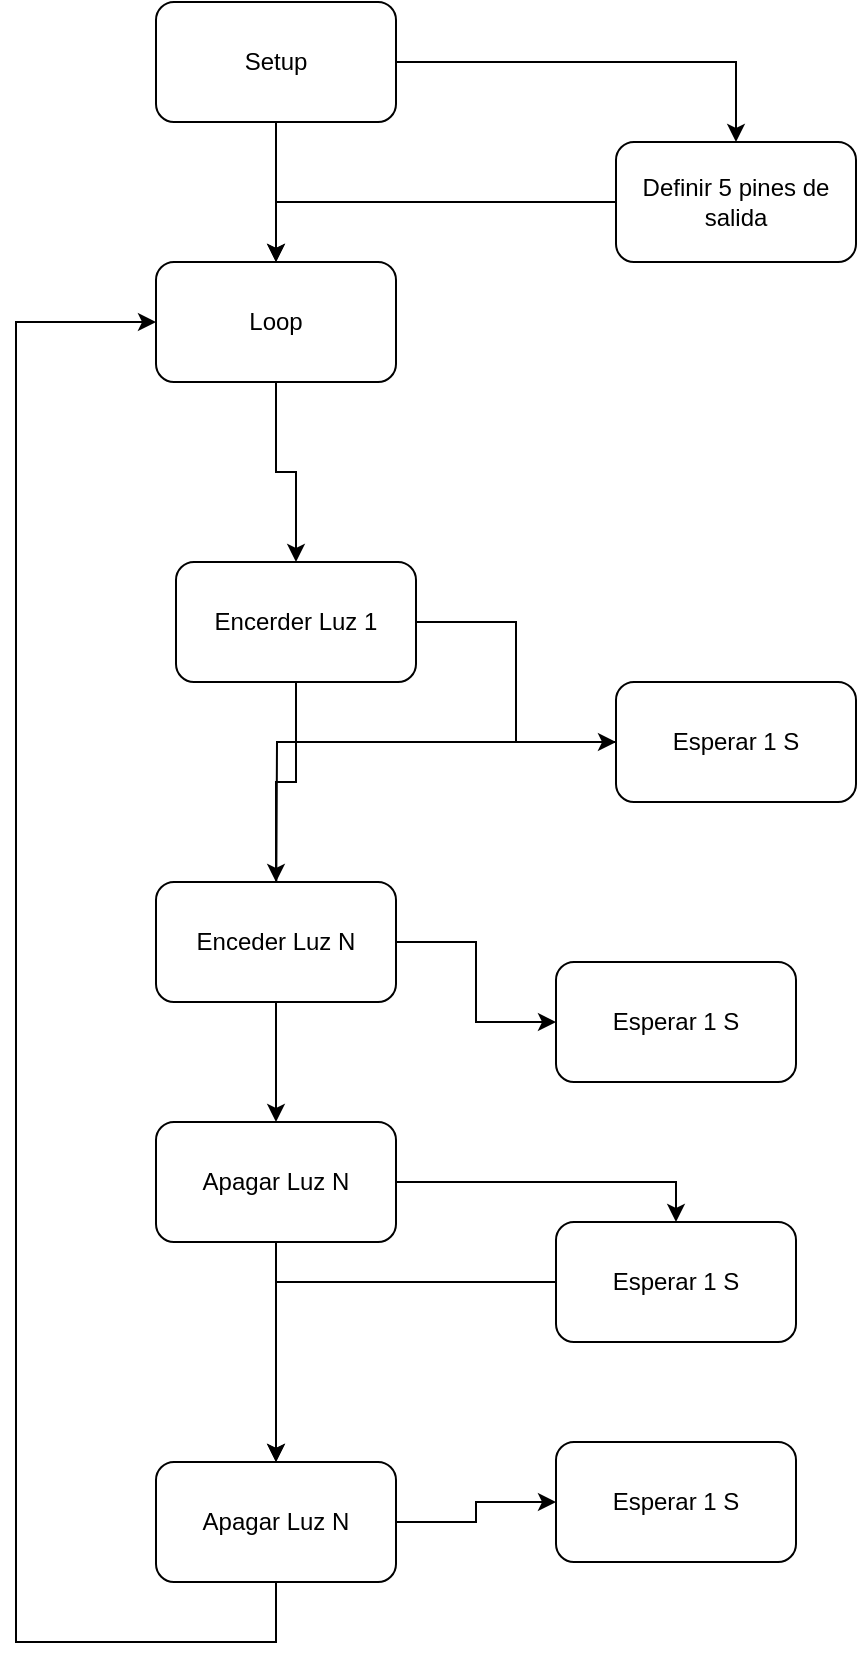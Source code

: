 <mxfile version="13.7.3" type="github">
  <diagram id="QEZy8EStwuWC7aoja4BS" name="Page-1">
    <mxGraphModel dx="1422" dy="808" grid="1" gridSize="10" guides="1" tooltips="1" connect="1" arrows="1" fold="1" page="1" pageScale="1" pageWidth="827" pageHeight="1169" math="0" shadow="0">
      <root>
        <mxCell id="0" />
        <mxCell id="1" parent="0" />
        <mxCell id="fy6pr727CSA6CfkfFU0d-14" value="" style="edgeStyle=orthogonalEdgeStyle;rounded=0;orthogonalLoop=1;jettySize=auto;html=1;" edge="1" parent="1" source="fy6pr727CSA6CfkfFU0d-12" target="fy6pr727CSA6CfkfFU0d-13">
          <mxGeometry relative="1" as="geometry" />
        </mxCell>
        <mxCell id="fy6pr727CSA6CfkfFU0d-31" style="edgeStyle=orthogonalEdgeStyle;rounded=0;orthogonalLoop=1;jettySize=auto;html=1;" edge="1" parent="1" source="fy6pr727CSA6CfkfFU0d-12" target="fy6pr727CSA6CfkfFU0d-29">
          <mxGeometry relative="1" as="geometry" />
        </mxCell>
        <mxCell id="fy6pr727CSA6CfkfFU0d-12" value="Setup" style="rounded=1;whiteSpace=wrap;html=1;" vertex="1" parent="1">
          <mxGeometry x="110" y="590" width="120" height="60" as="geometry" />
        </mxCell>
        <mxCell id="fy6pr727CSA6CfkfFU0d-33" style="edgeStyle=orthogonalEdgeStyle;rounded=0;orthogonalLoop=1;jettySize=auto;html=1;entryX=0.5;entryY=0;entryDx=0;entryDy=0;" edge="1" parent="1" source="fy6pr727CSA6CfkfFU0d-13" target="fy6pr727CSA6CfkfFU0d-29">
          <mxGeometry relative="1" as="geometry" />
        </mxCell>
        <mxCell id="fy6pr727CSA6CfkfFU0d-13" value="Definir 5 pines de salida&lt;br&gt;" style="whiteSpace=wrap;html=1;rounded=1;" vertex="1" parent="1">
          <mxGeometry x="340" y="660" width="120" height="60" as="geometry" />
        </mxCell>
        <mxCell id="fy6pr727CSA6CfkfFU0d-18" value="" style="edgeStyle=orthogonalEdgeStyle;rounded=0;orthogonalLoop=1;jettySize=auto;html=1;" edge="1" parent="1" source="fy6pr727CSA6CfkfFU0d-15" target="fy6pr727CSA6CfkfFU0d-17">
          <mxGeometry relative="1" as="geometry" />
        </mxCell>
        <mxCell id="fy6pr727CSA6CfkfFU0d-20" value="" style="edgeStyle=orthogonalEdgeStyle;rounded=0;orthogonalLoop=1;jettySize=auto;html=1;" edge="1" parent="1" source="fy6pr727CSA6CfkfFU0d-15" target="fy6pr727CSA6CfkfFU0d-19">
          <mxGeometry relative="1" as="geometry" />
        </mxCell>
        <mxCell id="fy6pr727CSA6CfkfFU0d-15" value="Encerder Luz 1" style="whiteSpace=wrap;html=1;rounded=1;" vertex="1" parent="1">
          <mxGeometry x="120" y="870" width="120" height="60" as="geometry" />
        </mxCell>
        <mxCell id="fy6pr727CSA6CfkfFU0d-34" style="edgeStyle=orthogonalEdgeStyle;rounded=0;orthogonalLoop=1;jettySize=auto;html=1;" edge="1" parent="1" source="fy6pr727CSA6CfkfFU0d-17">
          <mxGeometry relative="1" as="geometry">
            <mxPoint x="170" y="1060" as="targetPoint" />
          </mxGeometry>
        </mxCell>
        <mxCell id="fy6pr727CSA6CfkfFU0d-17" value="Esperar 1 S" style="whiteSpace=wrap;html=1;rounded=1;" vertex="1" parent="1">
          <mxGeometry x="340" y="930" width="120" height="60" as="geometry" />
        </mxCell>
        <mxCell id="fy6pr727CSA6CfkfFU0d-24" value="" style="edgeStyle=orthogonalEdgeStyle;rounded=0;orthogonalLoop=1;jettySize=auto;html=1;" edge="1" parent="1" source="fy6pr727CSA6CfkfFU0d-19" target="fy6pr727CSA6CfkfFU0d-23">
          <mxGeometry relative="1" as="geometry" />
        </mxCell>
        <mxCell id="fy6pr727CSA6CfkfFU0d-27" style="edgeStyle=orthogonalEdgeStyle;rounded=0;orthogonalLoop=1;jettySize=auto;html=1;entryX=0;entryY=0.5;entryDx=0;entryDy=0;exitX=0.5;exitY=1;exitDx=0;exitDy=0;" edge="1" parent="1" source="fy6pr727CSA6CfkfFU0d-41" target="fy6pr727CSA6CfkfFU0d-29">
          <mxGeometry relative="1" as="geometry">
            <mxPoint x="70" y="750" as="targetPoint" />
            <mxPoint x="170" y="1280" as="sourcePoint" />
            <Array as="points">
              <mxPoint x="170" y="1410" />
              <mxPoint x="40" y="1410" />
              <mxPoint x="40" y="750" />
            </Array>
          </mxGeometry>
        </mxCell>
        <mxCell id="fy6pr727CSA6CfkfFU0d-38" style="edgeStyle=orthogonalEdgeStyle;rounded=0;orthogonalLoop=1;jettySize=auto;html=1;exitX=0.5;exitY=1;exitDx=0;exitDy=0;entryX=0.5;entryY=0;entryDx=0;entryDy=0;" edge="1" parent="1" source="fy6pr727CSA6CfkfFU0d-19" target="fy6pr727CSA6CfkfFU0d-35">
          <mxGeometry relative="1" as="geometry" />
        </mxCell>
        <mxCell id="fy6pr727CSA6CfkfFU0d-19" value="Enceder Luz N" style="whiteSpace=wrap;html=1;rounded=1;" vertex="1" parent="1">
          <mxGeometry x="110" y="1030" width="120" height="60" as="geometry" />
        </mxCell>
        <mxCell id="fy6pr727CSA6CfkfFU0d-23" value="Esperar 1 S" style="whiteSpace=wrap;html=1;rounded=1;" vertex="1" parent="1">
          <mxGeometry x="310" y="1070" width="120" height="60" as="geometry" />
        </mxCell>
        <mxCell id="fy6pr727CSA6CfkfFU0d-30" style="edgeStyle=orthogonalEdgeStyle;rounded=0;orthogonalLoop=1;jettySize=auto;html=1;" edge="1" parent="1" source="fy6pr727CSA6CfkfFU0d-29" target="fy6pr727CSA6CfkfFU0d-15">
          <mxGeometry relative="1" as="geometry" />
        </mxCell>
        <mxCell id="fy6pr727CSA6CfkfFU0d-29" value="Loop" style="rounded=1;whiteSpace=wrap;html=1;" vertex="1" parent="1">
          <mxGeometry x="110" y="720" width="120" height="60" as="geometry" />
        </mxCell>
        <mxCell id="fy6pr727CSA6CfkfFU0d-37" style="edgeStyle=orthogonalEdgeStyle;rounded=0;orthogonalLoop=1;jettySize=auto;html=1;exitX=1;exitY=0.5;exitDx=0;exitDy=0;entryX=0.5;entryY=0;entryDx=0;entryDy=0;" edge="1" parent="1" source="fy6pr727CSA6CfkfFU0d-35" target="fy6pr727CSA6CfkfFU0d-36">
          <mxGeometry relative="1" as="geometry" />
        </mxCell>
        <mxCell id="fy6pr727CSA6CfkfFU0d-42" style="edgeStyle=orthogonalEdgeStyle;rounded=0;orthogonalLoop=1;jettySize=auto;html=1;" edge="1" parent="1" source="fy6pr727CSA6CfkfFU0d-35" target="fy6pr727CSA6CfkfFU0d-41">
          <mxGeometry relative="1" as="geometry" />
        </mxCell>
        <mxCell id="fy6pr727CSA6CfkfFU0d-35" value="Apagar Luz N" style="rounded=1;whiteSpace=wrap;html=1;" vertex="1" parent="1">
          <mxGeometry x="110" y="1150" width="120" height="60" as="geometry" />
        </mxCell>
        <mxCell id="fy6pr727CSA6CfkfFU0d-43" style="edgeStyle=orthogonalEdgeStyle;rounded=0;orthogonalLoop=1;jettySize=auto;html=1;entryX=0.5;entryY=0;entryDx=0;entryDy=0;" edge="1" parent="1" source="fy6pr727CSA6CfkfFU0d-36" target="fy6pr727CSA6CfkfFU0d-41">
          <mxGeometry relative="1" as="geometry" />
        </mxCell>
        <mxCell id="fy6pr727CSA6CfkfFU0d-36" value="Esperar 1 S" style="whiteSpace=wrap;html=1;rounded=1;" vertex="1" parent="1">
          <mxGeometry x="310" y="1200" width="120" height="60" as="geometry" />
        </mxCell>
        <mxCell id="fy6pr727CSA6CfkfFU0d-45" style="edgeStyle=orthogonalEdgeStyle;rounded=0;orthogonalLoop=1;jettySize=auto;html=1;exitX=1;exitY=0.5;exitDx=0;exitDy=0;" edge="1" parent="1" source="fy6pr727CSA6CfkfFU0d-41" target="fy6pr727CSA6CfkfFU0d-44">
          <mxGeometry relative="1" as="geometry" />
        </mxCell>
        <mxCell id="fy6pr727CSA6CfkfFU0d-41" value="Apagar Luz N" style="rounded=1;whiteSpace=wrap;html=1;" vertex="1" parent="1">
          <mxGeometry x="110" y="1320" width="120" height="60" as="geometry" />
        </mxCell>
        <mxCell id="fy6pr727CSA6CfkfFU0d-44" value="Esperar 1 S" style="whiteSpace=wrap;html=1;rounded=1;" vertex="1" parent="1">
          <mxGeometry x="310" y="1310" width="120" height="60" as="geometry" />
        </mxCell>
      </root>
    </mxGraphModel>
  </diagram>
</mxfile>
